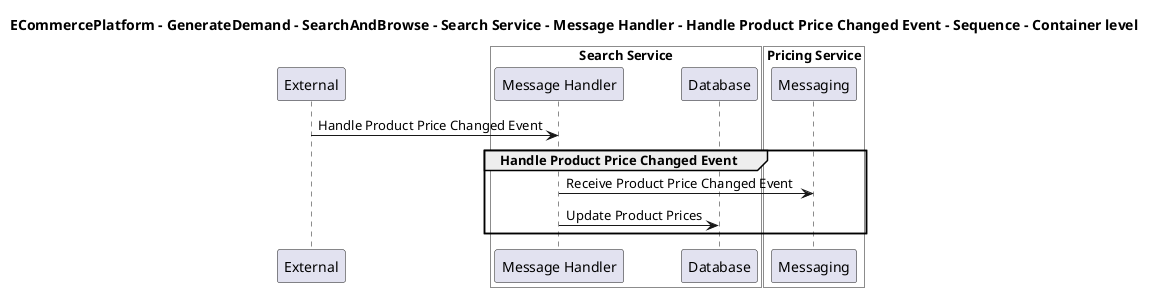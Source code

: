 @startuml

title ECommercePlatform - GenerateDemand - SearchAndBrowse - Search Service - Message Handler - Handle Product Price Changed Event - Sequence - Container level

participant "External" as C4InterFlow.SoftwareSystems.ExternalSystem

box "Search Service" #White
    participant "Message Handler" as ECommercePlatform.GenerateDemand.SearchAndBrowse.SoftwareSystems.SearchService.Containers.MessageHandler
    participant "Database" as ECommercePlatform.GenerateDemand.SearchAndBrowse.SoftwareSystems.SearchService.Containers.Database
end box


box "Pricing Service" #White
    participant "Messaging" as ECommercePlatform.CreateProduct.PriceManagement.SoftwareSystems.PricingService.Containers.Messaging
end box


C4InterFlow.SoftwareSystems.ExternalSystem -> ECommercePlatform.GenerateDemand.SearchAndBrowse.SoftwareSystems.SearchService.Containers.MessageHandler : Handle Product Price Changed Event
group Handle Product Price Changed Event
ECommercePlatform.GenerateDemand.SearchAndBrowse.SoftwareSystems.SearchService.Containers.MessageHandler -> ECommercePlatform.CreateProduct.PriceManagement.SoftwareSystems.PricingService.Containers.Messaging : Receive Product Price Changed Event
ECommercePlatform.GenerateDemand.SearchAndBrowse.SoftwareSystems.SearchService.Containers.MessageHandler -> ECommercePlatform.GenerateDemand.SearchAndBrowse.SoftwareSystems.SearchService.Containers.Database : Update Product Prices
end


@enduml
